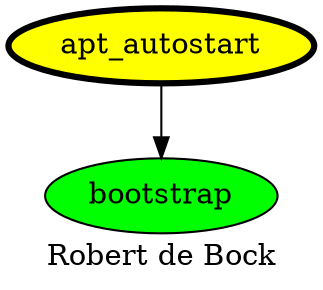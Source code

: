 digraph PhiloDilemma {
  label = "Robert de Bock" ;
  overlap=false
  {
    bootstrap [fillcolor=green style=filled]
    apt_autostart [fillcolor=yellow style=filled penwidth=3]
  }
  apt_autostart -> bootstrap
}
